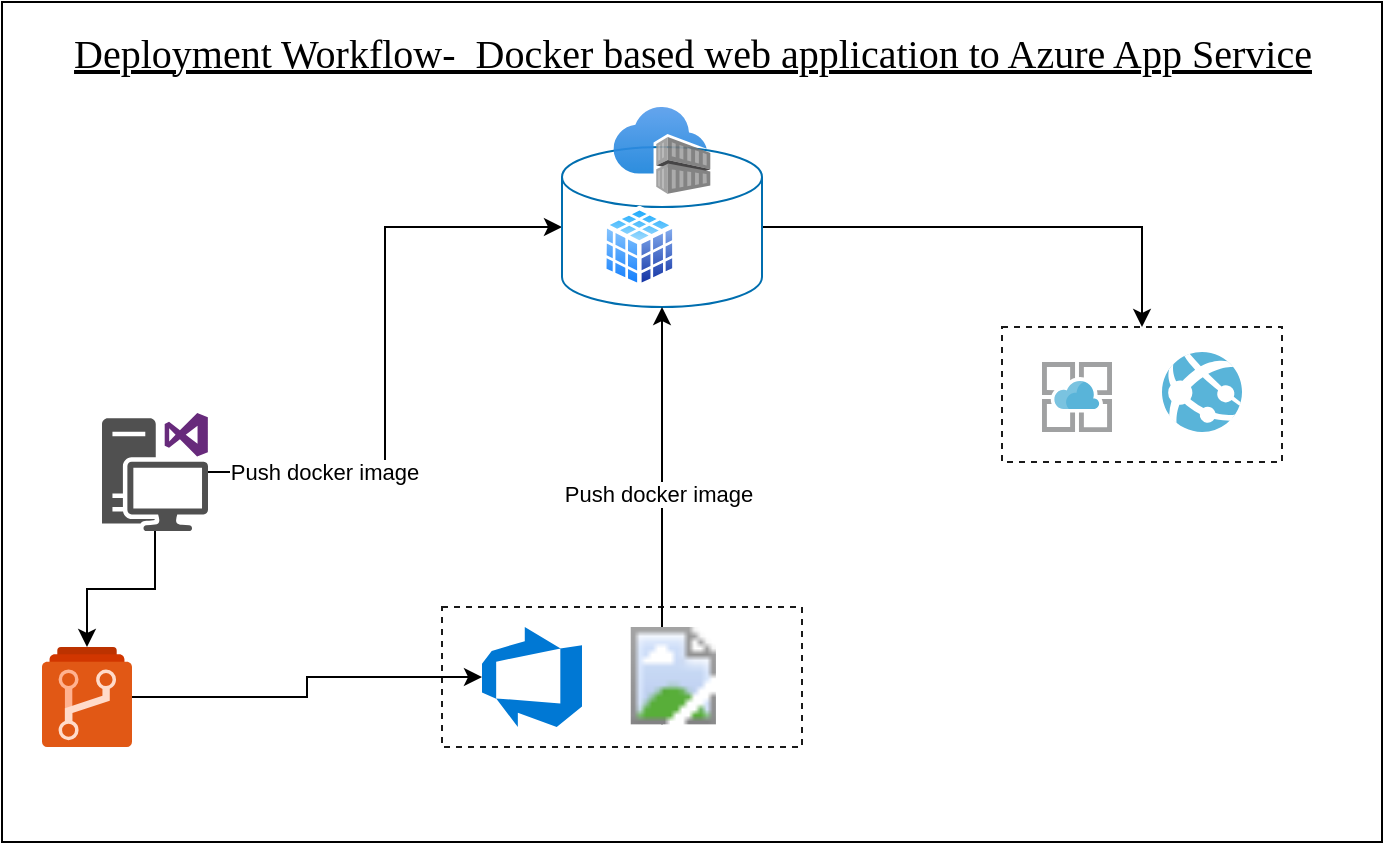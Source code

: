 <mxfile version="13.9.2" type="github">
  <diagram name="Webapp-ACR-DevOps-Flow" id="9f46799a-70d6-7492-0946-bef42562c5a5">
    <mxGraphModel dx="1019" dy="637" grid="1" gridSize="10" guides="1" tooltips="1" connect="1" arrows="1" fold="1" page="1" pageScale="1" pageWidth="1100" pageHeight="850" background="#ffffff" math="0" shadow="0">
      <root>
        <mxCell id="0" />
        <mxCell id="1" parent="0" />
        <mxCell id="uLT7EqP0vHf5cV0kARS1-2" value="" style="rounded=0;whiteSpace=wrap;html=1;" vertex="1" parent="1">
          <mxGeometry x="100" y="20" width="690" height="420" as="geometry" />
        </mxCell>
        <mxCell id="uLT7EqP0vHf5cV0kARS1-27" value="" style="rounded=0;whiteSpace=wrap;html=1;dashed=1;strokeColor=#1A1A1A;" vertex="1" parent="1">
          <mxGeometry x="320" y="322.5" width="180" height="70" as="geometry" />
        </mxCell>
        <mxCell id="uLT7EqP0vHf5cV0kARS1-6" value="" style="rounded=0;whiteSpace=wrap;html=1;dashed=1;strokeColor=#1A1A1A;" vertex="1" parent="1">
          <mxGeometry x="600" y="182.5" width="140" height="67.5" as="geometry" />
        </mxCell>
        <mxCell id="uLT7EqP0vHf5cV0kARS1-3" value="" style="aspect=fixed;html=1;points=[];align=center;image;fontSize=12;image=img/lib/mscae/App_Services.svg;" vertex="1" parent="1">
          <mxGeometry x="680" y="195" width="40" height="40" as="geometry" />
        </mxCell>
        <mxCell id="uLT7EqP0vHf5cV0kARS1-4" value="" style="aspect=fixed;html=1;points=[];align=center;image;fontSize=12;image=img/lib/mscae/App_Service.svg;" vertex="1" parent="1">
          <mxGeometry x="620" y="200" width="35" height="35" as="geometry" />
        </mxCell>
        <mxCell id="uLT7EqP0vHf5cV0kARS1-11" style="edgeStyle=orthogonalEdgeStyle;rounded=0;orthogonalLoop=1;jettySize=auto;html=1;entryX=0;entryY=0.5;entryDx=0;entryDy=0;entryPerimeter=0;" edge="1" parent="1" source="uLT7EqP0vHf5cV0kARS1-7" target="uLT7EqP0vHf5cV0kARS1-8">
          <mxGeometry relative="1" as="geometry" />
        </mxCell>
        <mxCell id="uLT7EqP0vHf5cV0kARS1-12" value="Push docker image" style="edgeLabel;html=1;align=center;verticalAlign=middle;resizable=0;points=[];" vertex="1" connectable="0" parent="uLT7EqP0vHf5cV0kARS1-11">
          <mxGeometry x="-0.405" y="31" relative="1" as="geometry">
            <mxPoint as="offset" />
          </mxGeometry>
        </mxCell>
        <mxCell id="uLT7EqP0vHf5cV0kARS1-22" style="edgeStyle=orthogonalEdgeStyle;rounded=0;orthogonalLoop=1;jettySize=auto;html=1;" edge="1" parent="1" source="uLT7EqP0vHf5cV0kARS1-7" target="uLT7EqP0vHf5cV0kARS1-16">
          <mxGeometry relative="1" as="geometry">
            <mxPoint x="190" y="422.5" as="targetPoint" />
          </mxGeometry>
        </mxCell>
        <mxCell id="uLT7EqP0vHf5cV0kARS1-7" value="" style="pointerEvents=1;shadow=0;dashed=0;html=1;strokeColor=none;fillColor=#505050;labelPosition=center;verticalLabelPosition=bottom;verticalAlign=top;outlineConnect=0;align=center;shape=mxgraph.office.devices.workstation_visual_studio;" vertex="1" parent="1">
          <mxGeometry x="150" y="225.5" width="53" height="59" as="geometry" />
        </mxCell>
        <mxCell id="uLT7EqP0vHf5cV0kARS1-13" style="edgeStyle=orthogonalEdgeStyle;rounded=0;orthogonalLoop=1;jettySize=auto;html=1;entryX=0.5;entryY=0;entryDx=0;entryDy=0;" edge="1" parent="1" source="uLT7EqP0vHf5cV0kARS1-8" target="uLT7EqP0vHf5cV0kARS1-6">
          <mxGeometry relative="1" as="geometry" />
        </mxCell>
        <mxCell id="uLT7EqP0vHf5cV0kARS1-8" value="" style="shape=cylinder3;whiteSpace=wrap;html=1;boundedLbl=1;backgroundOutline=1;size=15;rounded=0;shadow=0;glass=1;sketch=0;strokeColor=#006EAF;fontColor=#ffffff;fillColor=none;" vertex="1" parent="1">
          <mxGeometry x="380" y="92.5" width="100" height="80" as="geometry" />
        </mxCell>
        <mxCell id="uLT7EqP0vHf5cV0kARS1-9" value="" style="aspect=fixed;perimeter=ellipsePerimeter;html=1;align=center;shadow=0;dashed=0;spacingTop=3;image;image=img/lib/active_directory/database_cube.svg;rounded=0;glass=1;sketch=1;fillColor=#FFFFFF;gradientColor=none;" vertex="1" parent="1">
          <mxGeometry x="400" y="121.76" width="37.333" height="41.481" as="geometry" />
        </mxCell>
        <mxCell id="uLT7EqP0vHf5cV0kARS1-10" value="" style="aspect=fixed;html=1;points=[];align=center;image;fontSize=12;image=img/lib/azure2/containers/Container_Registries.svg;rounded=0;shadow=0;glass=1;sketch=0;strokeColor=#660066;fillColor=#FFFFFF;gradientColor=#B3B3B3;opacity=90;" vertex="1" parent="1">
          <mxGeometry x="405.72" y="72.5" width="48.55" height="43.56" as="geometry" />
        </mxCell>
        <mxCell id="uLT7EqP0vHf5cV0kARS1-24" style="edgeStyle=orthogonalEdgeStyle;rounded=0;orthogonalLoop=1;jettySize=auto;html=1;entryX=0.5;entryY=1;entryDx=0;entryDy=0;entryPerimeter=0;" edge="1" parent="1" source="uLT7EqP0vHf5cV0kARS1-15" target="uLT7EqP0vHf5cV0kARS1-8">
          <mxGeometry relative="1" as="geometry">
            <Array as="points">
              <mxPoint x="430" y="381.5" />
            </Array>
          </mxGeometry>
        </mxCell>
        <mxCell id="uLT7EqP0vHf5cV0kARS1-25" value="Push docker image" style="edgeLabel;html=1;align=center;verticalAlign=middle;resizable=0;points=[];" vertex="1" connectable="0" parent="uLT7EqP0vHf5cV0kARS1-24">
          <mxGeometry x="0.107" y="2" relative="1" as="geometry">
            <mxPoint as="offset" />
          </mxGeometry>
        </mxCell>
        <mxCell id="uLT7EqP0vHf5cV0kARS1-14" value="" style="aspect=fixed;html=1;points=[];align=center;image;fontSize=12;image=img/lib/mscae/Azure_DevOps.svg;dashed=1;strokeColor=#1A1A1A;" vertex="1" parent="1">
          <mxGeometry x="340" y="332.5" width="50" height="50" as="geometry" />
        </mxCell>
        <mxCell id="uLT7EqP0vHf5cV0kARS1-15" value="" style="aspect=fixed;html=1;points=[];align=center;image;fontSize=12;image=img/lib/mscae/Azure_Pipelines	.svg;dashed=1;strokeColor=#1A1A1A;" vertex="1" parent="1">
          <mxGeometry x="411.33" y="332.5" width="48.67" height="48.67" as="geometry" />
        </mxCell>
        <mxCell id="uLT7EqP0vHf5cV0kARS1-23" style="edgeStyle=orthogonalEdgeStyle;rounded=0;orthogonalLoop=1;jettySize=auto;html=1;" edge="1" parent="1" source="uLT7EqP0vHf5cV0kARS1-16" target="uLT7EqP0vHf5cV0kARS1-14">
          <mxGeometry relative="1" as="geometry">
            <mxPoint x="438.67" y="412.5" as="targetPoint" />
          </mxGeometry>
        </mxCell>
        <mxCell id="uLT7EqP0vHf5cV0kARS1-16" value="" style="aspect=fixed;html=1;points=[];align=center;image;fontSize=12;image=img/lib/mscae/Azure_Repos.svg;dashed=1;strokeColor=#1A1A1A;" vertex="1" parent="1">
          <mxGeometry x="120.0" y="342.5" width="45" height="50" as="geometry" />
        </mxCell>
        <mxCell id="uLT7EqP0vHf5cV0kARS1-31" value="&lt;span style=&quot;font-size: 20px;&quot;&gt;Deployment Workflow-&amp;nbsp; Docker based web application to Azure App Service&lt;/span&gt;" style="text;html=1;align=center;verticalAlign=middle;resizable=0;points=[];autosize=1;fontFamily=Garamond;fontSize=20;fontStyle=4" vertex="1" parent="1">
          <mxGeometry x="130" y="30" width="630" height="30" as="geometry" />
        </mxCell>
      </root>
    </mxGraphModel>
  </diagram>
</mxfile>
